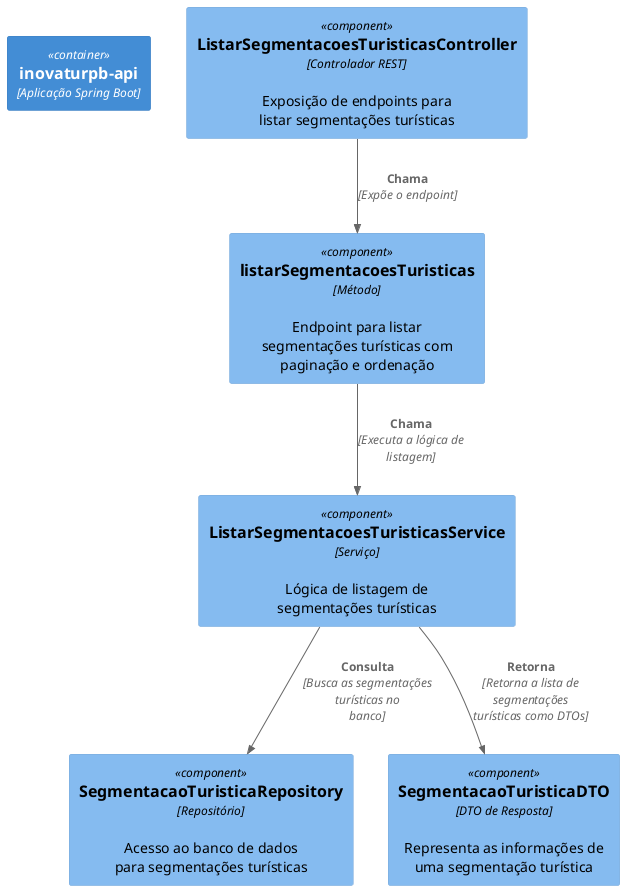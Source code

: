 @startuml
!define C4_COMPONENT
!include <C4/C4_Component.puml>

Container(app, "inovaturpb-api", "Aplicação Spring Boot")

' Controlador principal
Component(controller, "ListarSegmentacoesTuristicasController", "Controlador REST", "Exposição de endpoints para listar segmentações turísticas")

' Serviço principal
Component(service, "ListarSegmentacoesTuristicasService", "Serviço", "Lógica de listagem de segmentações turísticas")

' Repositório
Component(repo, "SegmentacaoTuristicaRepository", "Repositório", "Acesso ao banco de dados para segmentações turísticas")

' DTO de Resposta
Component(dto, "SegmentacaoTuristicaDTO", "DTO de Resposta", "Representa as informações de uma segmentação turística")

' Método de listagem
Component(method, "listarSegmentacoesTuristicas", "Método", "Endpoint para listar segmentações turísticas com paginação e ordenação")

' Relacionamentos
Rel(controller, method, "Chama", "Expõe o endpoint")
Rel(method, service, "Chama", "Executa a lógica de listagem")
Rel(service, repo, "Consulta", "Busca as segmentações turísticas no banco")
Rel(service, dto, "Retorna", "Retorna a lista de segmentações turísticas como DTOs")

@enduml
